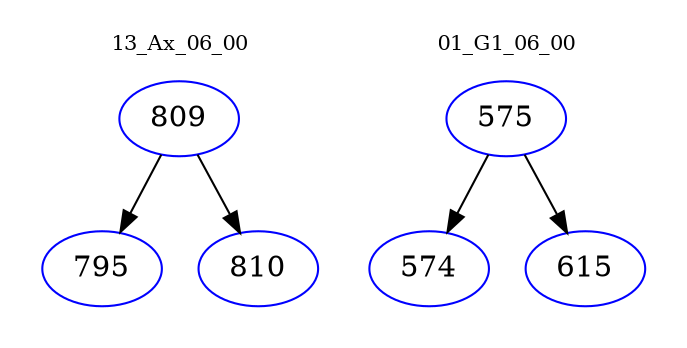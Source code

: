 digraph{
subgraph cluster_0 {
color = white
label = "13_Ax_06_00";
fontsize=10;
T0_809 [label="809", color="blue"]
T0_809 -> T0_795 [color="black"]
T0_795 [label="795", color="blue"]
T0_809 -> T0_810 [color="black"]
T0_810 [label="810", color="blue"]
}
subgraph cluster_1 {
color = white
label = "01_G1_06_00";
fontsize=10;
T1_575 [label="575", color="blue"]
T1_575 -> T1_574 [color="black"]
T1_574 [label="574", color="blue"]
T1_575 -> T1_615 [color="black"]
T1_615 [label="615", color="blue"]
}
}

